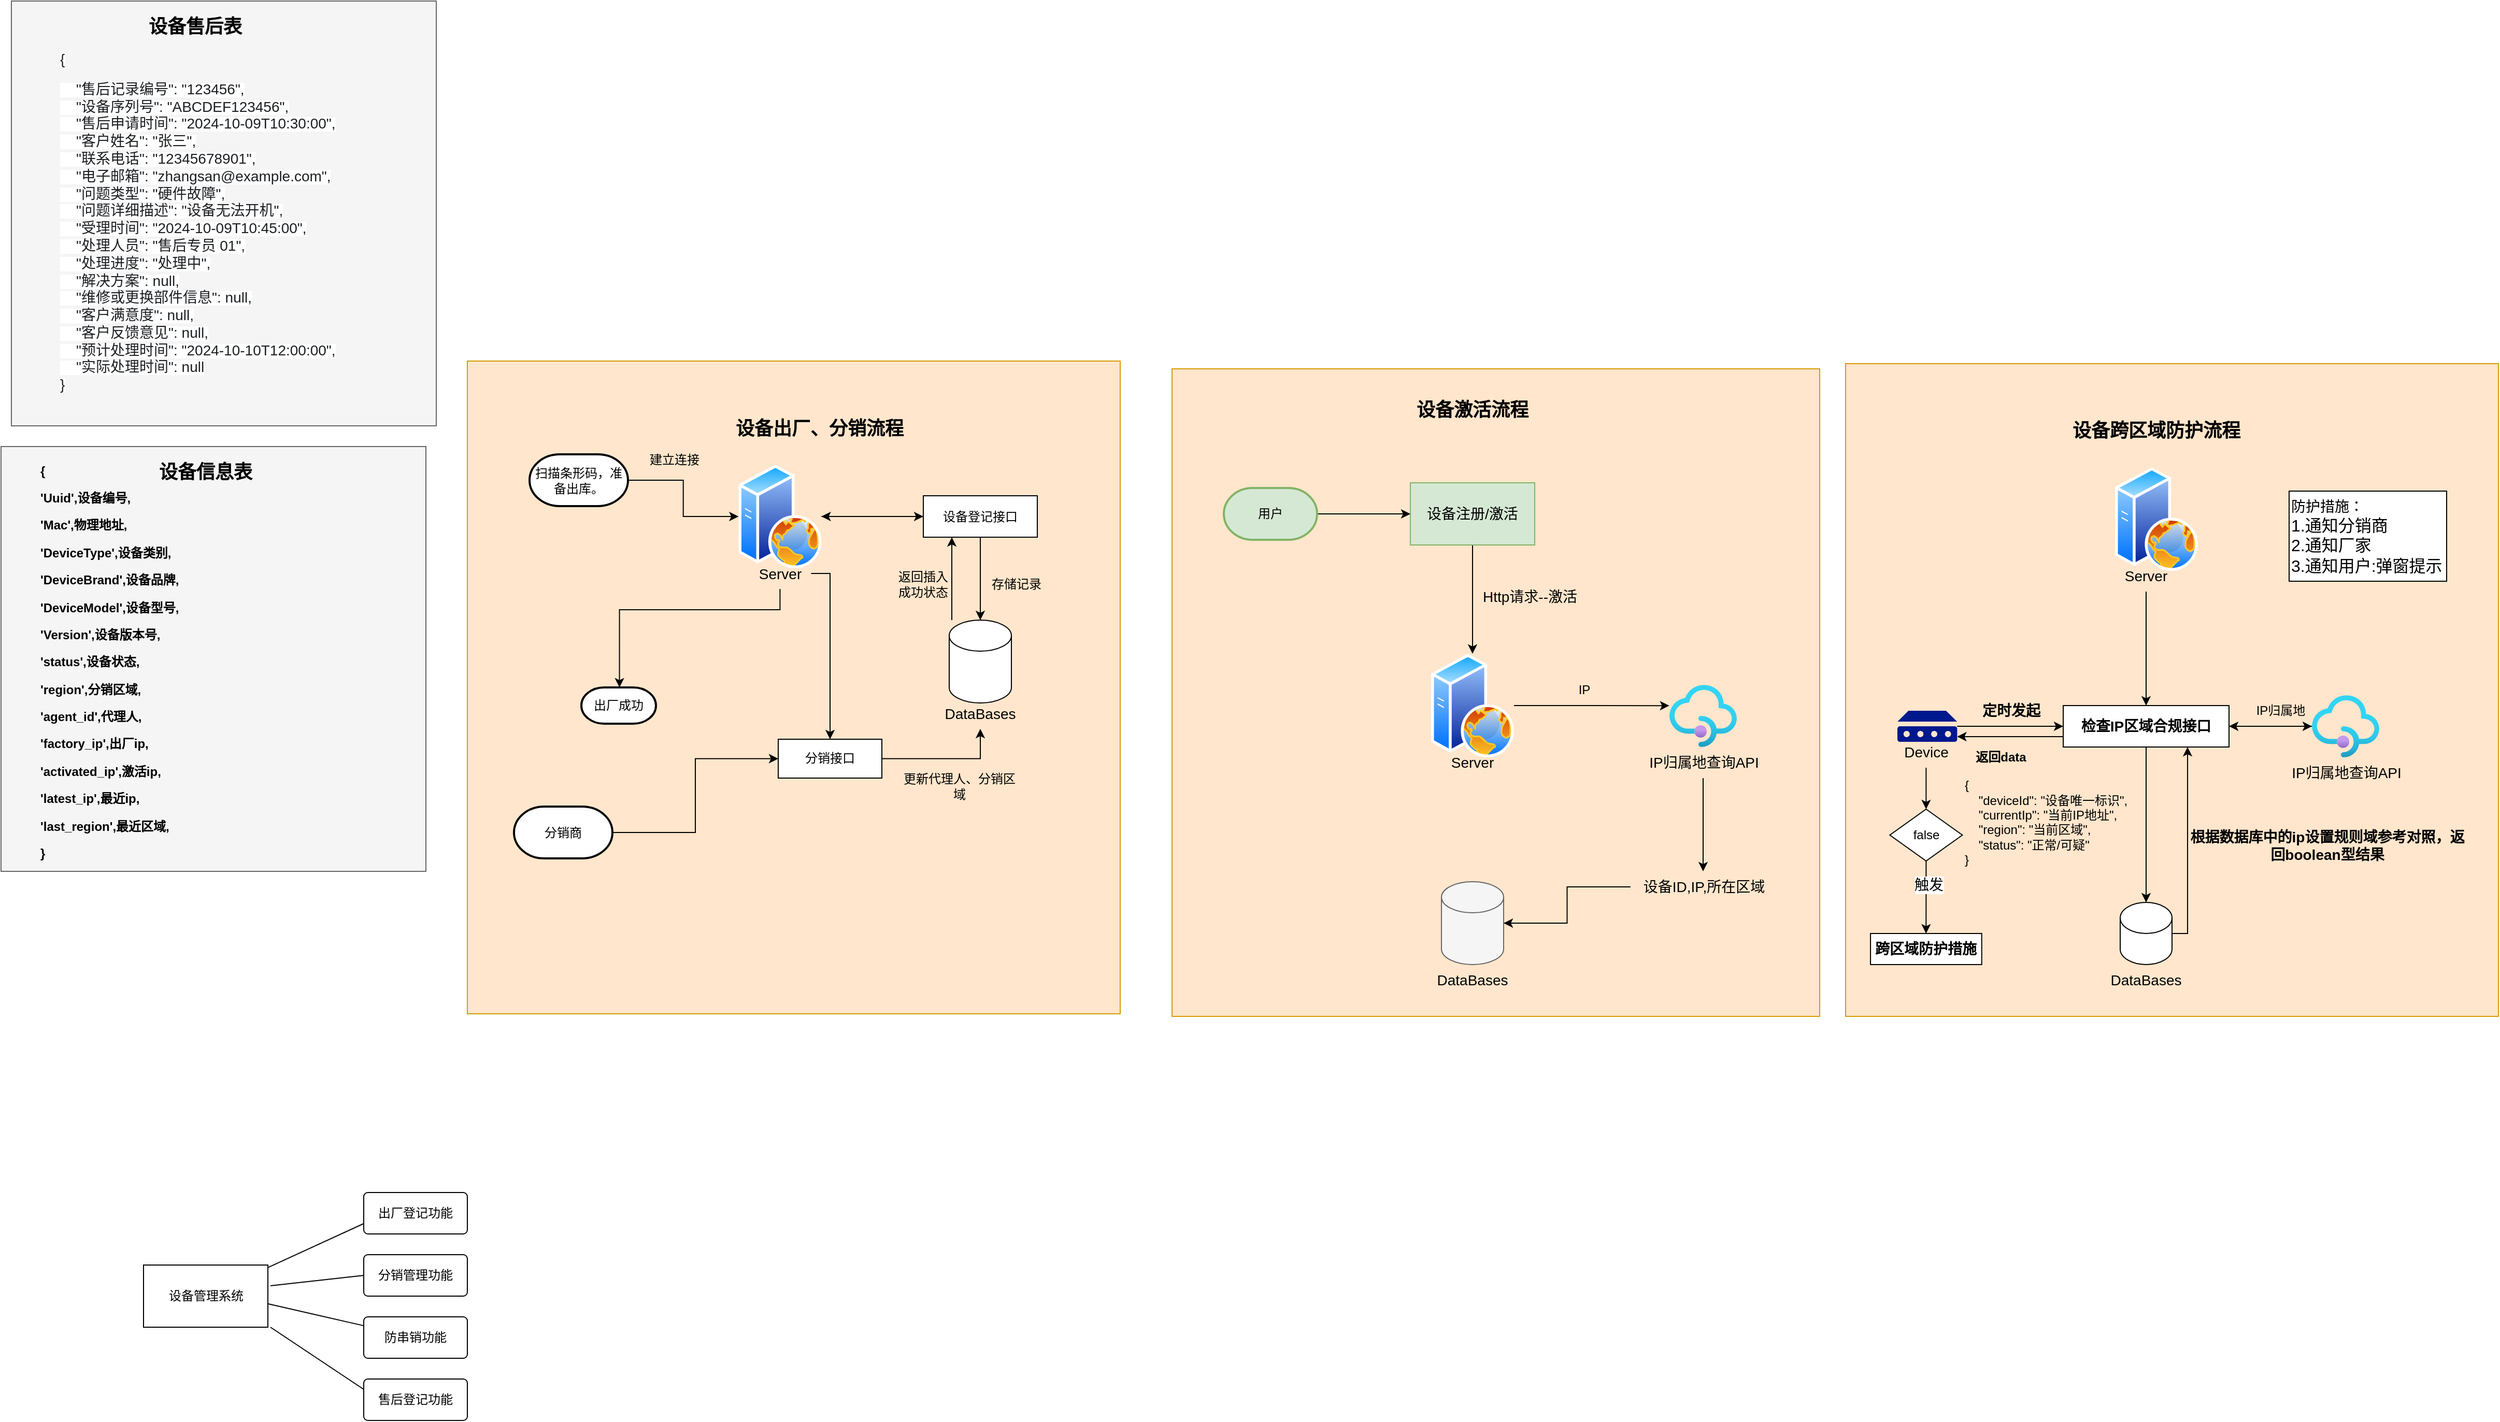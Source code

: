 <mxfile version="24.7.17">
  <diagram name="第 1 页" id="OqKrrbX-1eM24BtWMJbo">
    <mxGraphModel dx="2936" dy="2208" grid="1" gridSize="10" guides="1" tooltips="1" connect="1" arrows="1" fold="1" page="1" pageScale="1" pageWidth="900" pageHeight="1600" math="0" shadow="0">
      <root>
        <mxCell id="0" />
        <mxCell id="1" parent="0" />
        <mxCell id="NCARSGtViYjDYFeuHxHZ-76" value="" style="whiteSpace=wrap;html=1;aspect=fixed;fillColor=#f5f5f5;fontColor=#333333;strokeColor=#666666;" vertex="1" parent="1">
          <mxGeometry x="-1700" y="-420" width="410" height="410" as="geometry" />
        </mxCell>
        <mxCell id="96TmDrTL1l3ChU8e-Y0p-12" value="" style="whiteSpace=wrap;html=1;aspect=fixed;fillColor=#ffe6cc;strokeColor=#d79b00;" parent="1" vertex="1">
          <mxGeometry x="-570" y="-495" width="625" height="625" as="geometry" />
        </mxCell>
        <mxCell id="96TmDrTL1l3ChU8e-Y0p-5" style="edgeStyle=orthogonalEdgeStyle;rounded=0;orthogonalLoop=1;jettySize=auto;html=1;" parent="1" source="96TmDrTL1l3ChU8e-Y0p-1" target="96TmDrTL1l3ChU8e-Y0p-4" edge="1">
          <mxGeometry relative="1" as="geometry" />
        </mxCell>
        <mxCell id="96TmDrTL1l3ChU8e-Y0p-1" value="&lt;font style=&quot;font-size: 14px;&quot;&gt;设备注册/激活&lt;/font&gt;" style="rounded=0;whiteSpace=wrap;html=1;fillColor=#d5e8d4;strokeColor=#82b366;" parent="1" vertex="1">
          <mxGeometry x="-340" y="-385" width="120" height="60" as="geometry" />
        </mxCell>
        <mxCell id="96TmDrTL1l3ChU8e-Y0p-3" style="edgeStyle=orthogonalEdgeStyle;rounded=0;orthogonalLoop=1;jettySize=auto;html=1;entryX=0;entryY=0.5;entryDx=0;entryDy=0;" parent="1" source="96TmDrTL1l3ChU8e-Y0p-2" target="96TmDrTL1l3ChU8e-Y0p-1" edge="1">
          <mxGeometry relative="1" as="geometry" />
        </mxCell>
        <mxCell id="96TmDrTL1l3ChU8e-Y0p-2" value="用户" style="strokeWidth=2;html=1;shape=mxgraph.flowchart.terminator;whiteSpace=wrap;fillColor=#d5e8d4;strokeColor=#82b366;" parent="1" vertex="1">
          <mxGeometry x="-520" y="-380" width="90" height="50" as="geometry" />
        </mxCell>
        <mxCell id="96TmDrTL1l3ChU8e-Y0p-4" value="" style="image;aspect=fixed;perimeter=ellipsePerimeter;html=1;align=center;shadow=0;dashed=0;spacingTop=3;image=img/lib/active_directory/web_server.svg;" parent="1" vertex="1">
          <mxGeometry x="-320" y="-220" width="80" height="100" as="geometry" />
        </mxCell>
        <mxCell id="96TmDrTL1l3ChU8e-Y0p-6" value="&lt;font style=&quot;font-size: 14px;&quot;&gt;Server&lt;/font&gt;" style="text;html=1;align=center;verticalAlign=middle;whiteSpace=wrap;rounded=0;" parent="1" vertex="1">
          <mxGeometry x="-310" y="-130" width="60" height="30" as="geometry" />
        </mxCell>
        <mxCell id="96TmDrTL1l3ChU8e-Y0p-7" value="&lt;font style=&quot;font-size: 14px;&quot;&gt;Http请求--激活&lt;/font&gt;" style="text;html=1;align=center;verticalAlign=middle;resizable=0;points=[];autosize=1;strokeColor=none;fillColor=none;" parent="1" vertex="1">
          <mxGeometry x="-280" y="-290" width="110" height="30" as="geometry" />
        </mxCell>
        <mxCell id="96TmDrTL1l3ChU8e-Y0p-8" value="" style="shape=cylinder3;whiteSpace=wrap;html=1;boundedLbl=1;backgroundOutline=1;size=15;fillColor=#f5f5f5;fontColor=#333333;strokeColor=#666666;" parent="1" vertex="1">
          <mxGeometry x="-310" width="60" height="80" as="geometry" />
        </mxCell>
        <mxCell id="96TmDrTL1l3ChU8e-Y0p-9" value="&lt;font style=&quot;font-size: 14px;&quot;&gt;DataBases&lt;/font&gt;" style="text;html=1;align=center;verticalAlign=middle;whiteSpace=wrap;rounded=0;" parent="1" vertex="1">
          <mxGeometry x="-310" y="80" width="60" height="30" as="geometry" />
        </mxCell>
        <mxCell id="96TmDrTL1l3ChU8e-Y0p-11" value="&lt;font style=&quot;font-size: 14px;&quot;&gt;设备ID,IP,所在区域&lt;/font&gt;" style="text;html=1;align=center;verticalAlign=middle;resizable=0;points=[];autosize=1;strokeColor=none;fillColor=none;" parent="1" vertex="1">
          <mxGeometry x="-127.5" y="-10" width="140" height="30" as="geometry" />
        </mxCell>
        <mxCell id="96TmDrTL1l3ChU8e-Y0p-13" value="" style="image;aspect=fixed;html=1;points=[];align=center;fontSize=12;image=img/lib/azure2/app_services/API_Management_Services.svg;" parent="1" vertex="1">
          <mxGeometry x="-90" y="-190" width="65" height="60" as="geometry" />
        </mxCell>
        <mxCell id="96TmDrTL1l3ChU8e-Y0p-16" style="edgeStyle=orthogonalEdgeStyle;rounded=0;orthogonalLoop=1;jettySize=auto;html=1;" parent="1" source="96TmDrTL1l3ChU8e-Y0p-14" target="96TmDrTL1l3ChU8e-Y0p-11" edge="1">
          <mxGeometry relative="1" as="geometry" />
        </mxCell>
        <mxCell id="96TmDrTL1l3ChU8e-Y0p-14" value="&lt;font style=&quot;font-size: 14px;&quot;&gt;IP归属地查询API&lt;/font&gt;" style="text;html=1;align=center;verticalAlign=middle;resizable=0;points=[];autosize=1;strokeColor=none;fillColor=none;" parent="1" vertex="1">
          <mxGeometry x="-122.5" y="-130" width="130" height="30" as="geometry" />
        </mxCell>
        <mxCell id="96TmDrTL1l3ChU8e-Y0p-15" style="edgeStyle=orthogonalEdgeStyle;rounded=0;orthogonalLoop=1;jettySize=auto;html=1;entryX=-0.002;entryY=0.335;entryDx=0;entryDy=0;entryPerimeter=0;" parent="1" source="96TmDrTL1l3ChU8e-Y0p-4" target="96TmDrTL1l3ChU8e-Y0p-13" edge="1">
          <mxGeometry relative="1" as="geometry" />
        </mxCell>
        <mxCell id="96TmDrTL1l3ChU8e-Y0p-19" style="edgeStyle=orthogonalEdgeStyle;rounded=0;orthogonalLoop=1;jettySize=auto;html=1;entryX=1;entryY=0.5;entryDx=0;entryDy=0;entryPerimeter=0;" parent="1" source="96TmDrTL1l3ChU8e-Y0p-11" target="96TmDrTL1l3ChU8e-Y0p-8" edge="1">
          <mxGeometry relative="1" as="geometry" />
        </mxCell>
        <mxCell id="96TmDrTL1l3ChU8e-Y0p-20" value="IP" style="text;html=1;align=center;verticalAlign=middle;whiteSpace=wrap;rounded=0;" parent="1" vertex="1">
          <mxGeometry x="-202.5" y="-200" width="60" height="30" as="geometry" />
        </mxCell>
        <mxCell id="96TmDrTL1l3ChU8e-Y0p-22" value="&lt;font face=&quot;Georgia&quot; style=&quot;font-size: 18px;&quot;&gt;&lt;b&gt;设备激活流程&lt;/b&gt;&lt;/font&gt;" style="text;html=1;align=center;verticalAlign=middle;whiteSpace=wrap;rounded=0;" parent="1" vertex="1">
          <mxGeometry x="-380" y="-470" width="200" height="30" as="geometry" />
        </mxCell>
        <mxCell id="96TmDrTL1l3ChU8e-Y0p-23" value="" style="whiteSpace=wrap;html=1;aspect=fixed;fillColor=#ffe6cc;strokeColor=#d79b00;movable=0;resizable=0;rotatable=0;deletable=0;editable=0;locked=1;connectable=0;" parent="1" vertex="1">
          <mxGeometry x="80" y="-500" width="630" height="630" as="geometry" />
        </mxCell>
        <mxCell id="96TmDrTL1l3ChU8e-Y0p-24" value="&lt;font face=&quot;Georgia&quot;&gt;&lt;span style=&quot;font-size: 18px;&quot;&gt;&lt;b&gt;设备跨区域防护流程&lt;/b&gt;&lt;/span&gt;&lt;/font&gt;" style="text;html=1;align=center;verticalAlign=middle;whiteSpace=wrap;rounded=0;" parent="1" vertex="1">
          <mxGeometry x="280" y="-450" width="200" height="30" as="geometry" />
        </mxCell>
        <mxCell id="96TmDrTL1l3ChU8e-Y0p-25" value="" style="image;aspect=fixed;perimeter=ellipsePerimeter;html=1;align=center;shadow=0;dashed=0;spacingTop=3;image=img/lib/active_directory/web_server.svg;" parent="1" vertex="1">
          <mxGeometry x="340" y="-400" width="80" height="100" as="geometry" />
        </mxCell>
        <mxCell id="96TmDrTL1l3ChU8e-Y0p-33" style="edgeStyle=orthogonalEdgeStyle;rounded=0;orthogonalLoop=1;jettySize=auto;html=1;" parent="1" source="96TmDrTL1l3ChU8e-Y0p-26" target="96TmDrTL1l3ChU8e-Y0p-32" edge="1">
          <mxGeometry relative="1" as="geometry" />
        </mxCell>
        <mxCell id="96TmDrTL1l3ChU8e-Y0p-26" value="&lt;font style=&quot;font-size: 14px;&quot;&gt;Server&lt;/font&gt;" style="text;html=1;align=center;verticalAlign=middle;whiteSpace=wrap;rounded=0;" parent="1" vertex="1">
          <mxGeometry x="340" y="-310" width="60" height="30" as="geometry" />
        </mxCell>
        <mxCell id="NCARSGtViYjDYFeuHxHZ-4" style="edgeStyle=orthogonalEdgeStyle;rounded=0;orthogonalLoop=1;jettySize=auto;html=1;" edge="1" parent="1" source="96TmDrTL1l3ChU8e-Y0p-32" target="96TmDrTL1l3ChU8e-Y0p-36">
          <mxGeometry relative="1" as="geometry" />
        </mxCell>
        <mxCell id="NCARSGtViYjDYFeuHxHZ-22" style="edgeStyle=orthogonalEdgeStyle;rounded=0;orthogonalLoop=1;jettySize=auto;html=1;" edge="1" parent="1" source="96TmDrTL1l3ChU8e-Y0p-32" target="NCARSGtViYjDYFeuHxHZ-20">
          <mxGeometry relative="1" as="geometry" />
        </mxCell>
        <mxCell id="96TmDrTL1l3ChU8e-Y0p-32" value="&lt;font style=&quot;font-size: 14px;&quot;&gt;&lt;b&gt;检查IP区域合规接口&lt;/b&gt;&lt;/font&gt;" style="rounded=0;whiteSpace=wrap;html=1;" parent="1" vertex="1">
          <mxGeometry x="290" y="-170" width="160" height="40" as="geometry" />
        </mxCell>
        <mxCell id="NCARSGtViYjDYFeuHxHZ-1" style="edgeStyle=orthogonalEdgeStyle;rounded=0;orthogonalLoop=1;jettySize=auto;html=1;entryX=0;entryY=0.5;entryDx=0;entryDy=0;" edge="1" parent="1" source="96TmDrTL1l3ChU8e-Y0p-35" target="96TmDrTL1l3ChU8e-Y0p-32">
          <mxGeometry relative="1" as="geometry" />
        </mxCell>
        <mxCell id="96TmDrTL1l3ChU8e-Y0p-35" value="" style="sketch=0;aspect=fixed;pointerEvents=1;shadow=0;dashed=0;html=1;strokeColor=none;labelPosition=center;verticalLabelPosition=bottom;verticalAlign=top;align=center;fillColor=#00188D;shape=mxgraph.mscae.enterprise.device" parent="1" vertex="1">
          <mxGeometry x="130.0" y="-165" width="57.69" height="30" as="geometry" />
        </mxCell>
        <mxCell id="NCARSGtViYjDYFeuHxHZ-8" style="edgeStyle=orthogonalEdgeStyle;rounded=0;orthogonalLoop=1;jettySize=auto;html=1;entryX=0.75;entryY=1;entryDx=0;entryDy=0;" edge="1" parent="1" source="96TmDrTL1l3ChU8e-Y0p-36" target="96TmDrTL1l3ChU8e-Y0p-32">
          <mxGeometry relative="1" as="geometry">
            <Array as="points">
              <mxPoint x="410" y="50" />
            </Array>
          </mxGeometry>
        </mxCell>
        <mxCell id="96TmDrTL1l3ChU8e-Y0p-36" value="" style="shape=cylinder3;whiteSpace=wrap;html=1;boundedLbl=1;backgroundOutline=1;size=15;" parent="1" vertex="1">
          <mxGeometry x="345" y="20" width="50" height="60" as="geometry" />
        </mxCell>
        <mxCell id="NCARSGtViYjDYFeuHxHZ-14" style="edgeStyle=orthogonalEdgeStyle;rounded=0;orthogonalLoop=1;jettySize=auto;html=1;" edge="1" parent="1" source="96TmDrTL1l3ChU8e-Y0p-37" target="NCARSGtViYjDYFeuHxHZ-13">
          <mxGeometry relative="1" as="geometry" />
        </mxCell>
        <mxCell id="96TmDrTL1l3ChU8e-Y0p-37" value="&lt;font style=&quot;font-size: 14px;&quot;&gt;Device&lt;/font&gt;" style="text;html=1;align=center;verticalAlign=middle;whiteSpace=wrap;rounded=0;" parent="1" vertex="1">
          <mxGeometry x="127.69" y="-140" width="60" height="30" as="geometry" />
        </mxCell>
        <mxCell id="96TmDrTL1l3ChU8e-Y0p-39" value="&lt;font style=&quot;font-size: 14px;&quot;&gt;DataBases&lt;/font&gt;" style="text;html=1;align=center;verticalAlign=middle;whiteSpace=wrap;rounded=0;" parent="1" vertex="1">
          <mxGeometry x="340" y="80" width="60" height="30" as="geometry" />
        </mxCell>
        <mxCell id="NCARSGtViYjDYFeuHxHZ-2" value="&lt;font style=&quot;font-size: 14px;&quot;&gt;&lt;b&gt;定时发起&lt;/b&gt;&lt;/font&gt;" style="text;html=1;align=center;verticalAlign=middle;whiteSpace=wrap;rounded=0;" vertex="1" parent="1">
          <mxGeometry x="210" y="-180" width="60" height="30" as="geometry" />
        </mxCell>
        <mxCell id="NCARSGtViYjDYFeuHxHZ-9" value="&lt;font style=&quot;font-size: 14px;&quot;&gt;&lt;b&gt;根据数据库中的ip设置规则域参考对照，返回boolean型结果&lt;/b&gt;&lt;/font&gt;" style="text;html=1;align=center;verticalAlign=middle;whiteSpace=wrap;rounded=0;" vertex="1" parent="1">
          <mxGeometry x="410" y="-50" width="270" height="30" as="geometry" />
        </mxCell>
        <mxCell id="NCARSGtViYjDYFeuHxHZ-11" value="" style="endArrow=classic;html=1;rounded=0;exitX=0;exitY=0.75;exitDx=0;exitDy=0;entryX=1;entryY=0;entryDx=0;entryDy=0;" edge="1" parent="1" source="96TmDrTL1l3ChU8e-Y0p-32" target="96TmDrTL1l3ChU8e-Y0p-37">
          <mxGeometry width="50" height="50" relative="1" as="geometry">
            <mxPoint x="342.31" y="-130" as="sourcePoint" />
            <mxPoint x="130.0" y="-110" as="targetPoint" />
          </mxGeometry>
        </mxCell>
        <mxCell id="NCARSGtViYjDYFeuHxHZ-12" value="&lt;b&gt;返回data&lt;/b&gt;" style="text;html=1;align=center;verticalAlign=middle;whiteSpace=wrap;rounded=0;" vertex="1" parent="1">
          <mxGeometry x="200" y="-135" width="60" height="30" as="geometry" />
        </mxCell>
        <mxCell id="NCARSGtViYjDYFeuHxHZ-16" style="edgeStyle=orthogonalEdgeStyle;rounded=0;orthogonalLoop=1;jettySize=auto;html=1;" edge="1" parent="1" source="NCARSGtViYjDYFeuHxHZ-13" target="NCARSGtViYjDYFeuHxHZ-15">
          <mxGeometry relative="1" as="geometry" />
        </mxCell>
        <mxCell id="NCARSGtViYjDYFeuHxHZ-19" value="&lt;font style=&quot;font-size: 14px;&quot;&gt;触发&lt;/font&gt;" style="edgeLabel;html=1;align=center;verticalAlign=middle;resizable=0;points=[];" vertex="1" connectable="0" parent="NCARSGtViYjDYFeuHxHZ-16">
          <mxGeometry x="-0.346" y="2" relative="1" as="geometry">
            <mxPoint as="offset" />
          </mxGeometry>
        </mxCell>
        <mxCell id="NCARSGtViYjDYFeuHxHZ-13" value="false" style="rhombus;whiteSpace=wrap;html=1;" vertex="1" parent="1">
          <mxGeometry x="122.69" y="-70" width="70" height="50" as="geometry" />
        </mxCell>
        <mxCell id="NCARSGtViYjDYFeuHxHZ-15" value="&lt;font style=&quot;font-size: 14px;&quot;&gt;&lt;b&gt;跨区域防护措施&lt;/b&gt;&lt;/font&gt;" style="rounded=0;whiteSpace=wrap;html=1;" vertex="1" parent="1">
          <mxGeometry x="104.04" y="50" width="107.31" height="30" as="geometry" />
        </mxCell>
        <mxCell id="NCARSGtViYjDYFeuHxHZ-23" style="edgeStyle=orthogonalEdgeStyle;rounded=0;orthogonalLoop=1;jettySize=auto;html=1;" edge="1" parent="1" source="NCARSGtViYjDYFeuHxHZ-20" target="96TmDrTL1l3ChU8e-Y0p-32">
          <mxGeometry relative="1" as="geometry" />
        </mxCell>
        <mxCell id="NCARSGtViYjDYFeuHxHZ-20" value="" style="image;aspect=fixed;html=1;points=[];align=center;fontSize=12;image=img/lib/azure2/app_services/API_Management_Services.svg;" vertex="1" parent="1">
          <mxGeometry x="530" y="-180" width="65" height="60" as="geometry" />
        </mxCell>
        <mxCell id="NCARSGtViYjDYFeuHxHZ-21" value="&lt;font style=&quot;font-size: 14px;&quot;&gt;IP归属地查询API&lt;/font&gt;" style="text;html=1;align=center;verticalAlign=middle;resizable=0;points=[];autosize=1;strokeColor=none;fillColor=none;" vertex="1" parent="1">
          <mxGeometry x="497.5" y="-120" width="130" height="30" as="geometry" />
        </mxCell>
        <mxCell id="NCARSGtViYjDYFeuHxHZ-24" value="IP归属地" style="text;html=1;align=center;verticalAlign=middle;whiteSpace=wrap;rounded=0;" vertex="1" parent="1">
          <mxGeometry x="470" y="-180" width="60" height="30" as="geometry" />
        </mxCell>
        <mxCell id="NCARSGtViYjDYFeuHxHZ-25" value="&lt;div&gt;&lt;br/&gt;&lt;/div&gt;" style="whiteSpace=wrap;html=1;aspect=fixed;fillColor=#ffe6cc;strokeColor=#d79b00;" vertex="1" parent="1">
          <mxGeometry x="-1250" y="-502.5" width="630" height="630" as="geometry" />
        </mxCell>
        <mxCell id="NCARSGtViYjDYFeuHxHZ-26" value="&lt;font face=&quot;Georgia&quot;&gt;&lt;span style=&quot;font-size: 18px;&quot;&gt;&lt;b&gt;设备出厂、分销流程&lt;/b&gt;&lt;/span&gt;&lt;/font&gt;" style="text;html=1;align=center;verticalAlign=middle;whiteSpace=wrap;rounded=0;" vertex="1" parent="1">
          <mxGeometry x="-1010" y="-452.5" width="200" height="30" as="geometry" />
        </mxCell>
        <mxCell id="NCARSGtViYjDYFeuHxHZ-31" value="&lt;div style=&quot;&quot;&gt;&lt;span style=&quot;font-size: 12px;&quot;&gt;{&lt;/span&gt;&lt;/div&gt;&lt;div&gt;&lt;span style=&quot;font-size: 12px;&quot;&gt;&amp;nbsp; &amp;nbsp; &quot;deviceId&quot;: &quot;设备唯一标识&quot;,&lt;/span&gt;&lt;/div&gt;&lt;div&gt;&lt;span style=&quot;font-size: 12px;&quot;&gt;&amp;nbsp; &amp;nbsp; &quot;currentIp&quot;: &quot;当前IP地址&quot;,&lt;/span&gt;&lt;/div&gt;&lt;div&gt;&lt;span style=&quot;font-size: 12px;&quot;&gt;&amp;nbsp; &amp;nbsp; &quot;region&quot;: &quot;当前区域&quot;,&lt;/span&gt;&lt;/div&gt;&lt;div&gt;&lt;span style=&quot;font-size: 12px;&quot;&gt;&amp;nbsp; &amp;nbsp; &quot;status&quot;: &quot;正常/可疑&quot;&lt;/span&gt;&lt;/div&gt;&lt;div&gt;&lt;span style=&quot;font-size: 12px;&quot;&gt;}&lt;/span&gt;&lt;/div&gt;&lt;div&gt;&lt;br&gt;&lt;/div&gt;" style="text;html=1;align=left;verticalAlign=middle;whiteSpace=wrap;rounded=0;" vertex="1" parent="1">
          <mxGeometry x="192.69" y="-105" width="179" height="110" as="geometry" />
        </mxCell>
        <mxCell id="NCARSGtViYjDYFeuHxHZ-35" style="edgeStyle=orthogonalEdgeStyle;rounded=0;orthogonalLoop=1;jettySize=auto;html=1;" edge="1" parent="1" source="NCARSGtViYjDYFeuHxHZ-32" target="NCARSGtViYjDYFeuHxHZ-33">
          <mxGeometry relative="1" as="geometry" />
        </mxCell>
        <mxCell id="NCARSGtViYjDYFeuHxHZ-32" value="扫描条形码，准备出库。" style="strokeWidth=2;html=1;shape=mxgraph.flowchart.terminator;whiteSpace=wrap;" vertex="1" parent="1">
          <mxGeometry x="-1190" y="-412.5" width="95" height="50" as="geometry" />
        </mxCell>
        <mxCell id="NCARSGtViYjDYFeuHxHZ-38" style="edgeStyle=orthogonalEdgeStyle;rounded=0;orthogonalLoop=1;jettySize=auto;html=1;entryX=0;entryY=0.5;entryDx=0;entryDy=0;" edge="1" parent="1" source="NCARSGtViYjDYFeuHxHZ-33" target="NCARSGtViYjDYFeuHxHZ-37">
          <mxGeometry relative="1" as="geometry" />
        </mxCell>
        <mxCell id="NCARSGtViYjDYFeuHxHZ-33" value="" style="image;aspect=fixed;perimeter=ellipsePerimeter;html=1;align=center;shadow=0;dashed=0;spacingTop=3;image=img/lib/active_directory/web_server.svg;" vertex="1" parent="1">
          <mxGeometry x="-988.31" y="-402.5" width="80" height="100" as="geometry" />
        </mxCell>
        <mxCell id="NCARSGtViYjDYFeuHxHZ-80" style="edgeStyle=orthogonalEdgeStyle;rounded=0;orthogonalLoop=1;jettySize=auto;html=1;" edge="1" parent="1" source="NCARSGtViYjDYFeuHxHZ-34" target="NCARSGtViYjDYFeuHxHZ-78">
          <mxGeometry relative="1" as="geometry">
            <Array as="points">
              <mxPoint x="-900" y="-297.5" />
            </Array>
          </mxGeometry>
        </mxCell>
        <mxCell id="NCARSGtViYjDYFeuHxHZ-34" value="&lt;font style=&quot;font-size: 14px;&quot;&gt;Server&lt;/font&gt;" style="text;html=1;align=center;verticalAlign=middle;whiteSpace=wrap;rounded=0;" vertex="1" parent="1">
          <mxGeometry x="-978.31" y="-312.5" width="60" height="30" as="geometry" />
        </mxCell>
        <mxCell id="NCARSGtViYjDYFeuHxHZ-36" value="建立连接" style="text;html=1;align=center;verticalAlign=middle;whiteSpace=wrap;rounded=0;" vertex="1" parent="1">
          <mxGeometry x="-1080" y="-422.5" width="60" height="30" as="geometry" />
        </mxCell>
        <mxCell id="NCARSGtViYjDYFeuHxHZ-40" style="edgeStyle=orthogonalEdgeStyle;rounded=0;orthogonalLoop=1;jettySize=auto;html=1;" edge="1" parent="1" source="NCARSGtViYjDYFeuHxHZ-37" target="NCARSGtViYjDYFeuHxHZ-39">
          <mxGeometry relative="1" as="geometry" />
        </mxCell>
        <mxCell id="NCARSGtViYjDYFeuHxHZ-45" style="edgeStyle=orthogonalEdgeStyle;rounded=0;orthogonalLoop=1;jettySize=auto;html=1;" edge="1" parent="1" source="NCARSGtViYjDYFeuHxHZ-37" target="NCARSGtViYjDYFeuHxHZ-33">
          <mxGeometry relative="1" as="geometry" />
        </mxCell>
        <mxCell id="NCARSGtViYjDYFeuHxHZ-37" value="设备登记接口" style="rounded=0;whiteSpace=wrap;html=1;" vertex="1" parent="1">
          <mxGeometry x="-810" y="-372.5" width="110" height="40" as="geometry" />
        </mxCell>
        <mxCell id="NCARSGtViYjDYFeuHxHZ-43" style="edgeStyle=orthogonalEdgeStyle;rounded=0;orthogonalLoop=1;jettySize=auto;html=1;entryX=0.25;entryY=1;entryDx=0;entryDy=0;" edge="1" parent="1" source="NCARSGtViYjDYFeuHxHZ-39" target="NCARSGtViYjDYFeuHxHZ-37">
          <mxGeometry relative="1" as="geometry">
            <Array as="points">
              <mxPoint x="-782" y="-292.5" />
            </Array>
          </mxGeometry>
        </mxCell>
        <mxCell id="NCARSGtViYjDYFeuHxHZ-39" value="" style="shape=cylinder3;whiteSpace=wrap;html=1;boundedLbl=1;backgroundOutline=1;size=15;" vertex="1" parent="1">
          <mxGeometry x="-785" y="-252.5" width="60" height="80" as="geometry" />
        </mxCell>
        <mxCell id="NCARSGtViYjDYFeuHxHZ-41" value="&lt;font style=&quot;font-size: 14px;&quot;&gt;DataBases&lt;/font&gt;" style="text;html=1;align=center;verticalAlign=middle;whiteSpace=wrap;rounded=0;" vertex="1" parent="1">
          <mxGeometry x="-785" y="-177.5" width="60" height="30" as="geometry" />
        </mxCell>
        <mxCell id="NCARSGtViYjDYFeuHxHZ-42" value="存储记录" style="text;html=1;align=center;verticalAlign=middle;whiteSpace=wrap;rounded=0;" vertex="1" parent="1">
          <mxGeometry x="-750" y="-302.5" width="60" height="30" as="geometry" />
        </mxCell>
        <mxCell id="NCARSGtViYjDYFeuHxHZ-44" value="返回插入成功状态" style="text;html=1;align=center;verticalAlign=middle;whiteSpace=wrap;rounded=0;" vertex="1" parent="1">
          <mxGeometry x="-840" y="-302.5" width="60" height="30" as="geometry" />
        </mxCell>
        <mxCell id="NCARSGtViYjDYFeuHxHZ-46" style="edgeStyle=orthogonalEdgeStyle;rounded=0;orthogonalLoop=1;jettySize=auto;html=1;entryX=0.233;entryY=0.5;entryDx=0;entryDy=0;entryPerimeter=0;" edge="1" parent="1" source="NCARSGtViYjDYFeuHxHZ-34" target="NCARSGtViYjDYFeuHxHZ-25">
          <mxGeometry relative="1" as="geometry" />
        </mxCell>
        <mxCell id="NCARSGtViYjDYFeuHxHZ-47" value="出厂成功" style="strokeWidth=2;html=1;shape=mxgraph.flowchart.terminator;whiteSpace=wrap;" vertex="1" parent="1">
          <mxGeometry x="-1140" y="-187.5" width="72" height="35" as="geometry" />
        </mxCell>
        <mxCell id="NCARSGtViYjDYFeuHxHZ-48" value="&lt;font style=&quot;font-size: 14px;&quot;&gt;防护措施：&lt;/font&gt;&lt;div&gt;&lt;font size=&quot;3&quot;&gt;1.通知分销商&lt;/font&gt;&lt;/div&gt;&lt;div&gt;&lt;font size=&quot;3&quot;&gt;2.通知厂家&lt;/font&gt;&lt;/div&gt;&lt;div&gt;&lt;font size=&quot;3&quot;&gt;3.通知用户:弹窗提示&lt;/font&gt;&lt;/div&gt;" style="rounded=0;whiteSpace=wrap;html=1;align=left;" vertex="1" parent="1">
          <mxGeometry x="508" y="-377" width="152" height="87" as="geometry" />
        </mxCell>
        <mxCell id="NCARSGtViYjDYFeuHxHZ-75" value="&lt;p data-pm-slice=&quot;0 0 []&quot;&gt;&lt;b&gt;{&lt;/b&gt;&lt;/p&gt;&lt;p&gt;&lt;b&gt;&#39;Uuid&#39;,设备编号,&lt;br&gt;&lt;/b&gt;&lt;/p&gt;&lt;p&gt;&lt;b&gt;&#39;Mac&#39;,物理地址,&lt;/b&gt;&lt;/p&gt;&lt;p&gt;&lt;b&gt;&#39;DeviceType&#39;,设备类别, &lt;/b&gt;&lt;/p&gt;&lt;p&gt;&lt;b&gt;&#39;DeviceBrand&#39;,设备品牌, &lt;/b&gt;&lt;/p&gt;&lt;p&gt;&lt;b&gt;&#39;DeviceModel&#39;,设备型号, &lt;/b&gt;&lt;/p&gt;&lt;p&gt;&lt;b&gt;&#39;Version&#39;,设备版本号, &lt;/b&gt;&lt;/p&gt;&lt;p&gt;&lt;b&gt;&#39;status&#39;,设备状态, &lt;/b&gt;&lt;/p&gt;&lt;p&gt;&lt;b&gt;&#39;region&#39;,分销区域, &lt;/b&gt;&lt;/p&gt;&lt;p&gt;&lt;b style=&quot;background-color: initial;&quot;&gt;&#39;agent_id&#39;,代理人,&lt;/b&gt;&lt;br&gt;&lt;/p&gt;&lt;p&gt;&lt;b&gt;&#39;factory_ip&#39;,出厂ip, &lt;/b&gt;&lt;/p&gt;&lt;p&gt;&lt;b&gt;&#39;activated_ip&#39;,激活ip, &lt;/b&gt;&lt;/p&gt;&lt;p&gt;&lt;b&gt;&#39;latest_ip&#39;,最近ip,&lt;/b&gt;&lt;/p&gt;&lt;p&gt;&lt;b&gt;&#39;last_region&#39;,最近区域,&lt;/b&gt;&lt;/p&gt;&lt;p&gt;&lt;b&gt;}&lt;/b&gt;&lt;/p&gt;" style="text;html=1;align=left;verticalAlign=middle;whiteSpace=wrap;rounded=0;" vertex="1" parent="1">
          <mxGeometry x="-1664.04" y="-350" width="285" height="275" as="geometry" />
        </mxCell>
        <mxCell id="NCARSGtViYjDYFeuHxHZ-81" style="edgeStyle=orthogonalEdgeStyle;rounded=0;orthogonalLoop=1;jettySize=auto;html=1;" edge="1" parent="1" source="NCARSGtViYjDYFeuHxHZ-78" target="NCARSGtViYjDYFeuHxHZ-41">
          <mxGeometry relative="1" as="geometry" />
        </mxCell>
        <mxCell id="NCARSGtViYjDYFeuHxHZ-78" value="分销接口" style="rounded=0;whiteSpace=wrap;html=1;" vertex="1" parent="1">
          <mxGeometry x="-950" y="-137.5" width="100" height="37.5" as="geometry" />
        </mxCell>
        <mxCell id="NCARSGtViYjDYFeuHxHZ-82" value="更新代理人、分销区域" style="text;html=1;align=center;verticalAlign=middle;whiteSpace=wrap;rounded=0;" vertex="1" parent="1">
          <mxGeometry x="-830" y="-107.5" width="110" height="30" as="geometry" />
        </mxCell>
        <mxCell id="NCARSGtViYjDYFeuHxHZ-84" style="edgeStyle=orthogonalEdgeStyle;rounded=0;orthogonalLoop=1;jettySize=auto;html=1;entryX=0;entryY=0.5;entryDx=0;entryDy=0;" edge="1" parent="1" source="NCARSGtViYjDYFeuHxHZ-83" target="NCARSGtViYjDYFeuHxHZ-78">
          <mxGeometry relative="1" as="geometry" />
        </mxCell>
        <mxCell id="NCARSGtViYjDYFeuHxHZ-83" value="分销商" style="strokeWidth=2;html=1;shape=mxgraph.flowchart.terminator;whiteSpace=wrap;" vertex="1" parent="1">
          <mxGeometry x="-1205" y="-72.5" width="95" height="50" as="geometry" />
        </mxCell>
        <mxCell id="NCARSGtViYjDYFeuHxHZ-85" value="&lt;h2&gt;设备信息表&lt;/h2&gt;" style="text;html=1;align=center;verticalAlign=middle;whiteSpace=wrap;rounded=0;" vertex="1" parent="1">
          <mxGeometry x="-1550" y="-410" width="95" height="30" as="geometry" />
        </mxCell>
        <mxCell id="NCARSGtViYjDYFeuHxHZ-87" value="设备管理系统" style="rounded=0;whiteSpace=wrap;html=1;" vertex="1" parent="1">
          <mxGeometry x="-1562.5" y="370" width="120" height="60" as="geometry" />
        </mxCell>
        <mxCell id="NCARSGtViYjDYFeuHxHZ-88" value="出厂登记功能" style="rounded=1;arcSize=10;whiteSpace=wrap;html=1;align=center;" vertex="1" parent="1">
          <mxGeometry x="-1350" y="300" width="100" height="40" as="geometry" />
        </mxCell>
        <mxCell id="NCARSGtViYjDYFeuHxHZ-89" value="分销管理功能" style="rounded=1;arcSize=10;whiteSpace=wrap;html=1;align=center;" vertex="1" parent="1">
          <mxGeometry x="-1350" y="360" width="100" height="40" as="geometry" />
        </mxCell>
        <mxCell id="NCARSGtViYjDYFeuHxHZ-90" value="防串销功能" style="rounded=1;arcSize=10;whiteSpace=wrap;html=1;align=center;" vertex="1" parent="1">
          <mxGeometry x="-1350" y="420" width="100" height="40" as="geometry" />
        </mxCell>
        <mxCell id="NCARSGtViYjDYFeuHxHZ-91" value="售后登记功能" style="rounded=1;arcSize=10;whiteSpace=wrap;html=1;align=center;" vertex="1" parent="1">
          <mxGeometry x="-1350" y="480" width="100" height="40" as="geometry" />
        </mxCell>
        <mxCell id="NCARSGtViYjDYFeuHxHZ-94" value="" style="endArrow=none;html=1;rounded=0;entryX=0;entryY=0.75;entryDx=0;entryDy=0;" edge="1" parent="1" source="NCARSGtViYjDYFeuHxHZ-87" target="NCARSGtViYjDYFeuHxHZ-88">
          <mxGeometry relative="1" as="geometry">
            <mxPoint x="-1420" y="400" as="sourcePoint" />
            <mxPoint x="-1260" y="400" as="targetPoint" />
          </mxGeometry>
        </mxCell>
        <mxCell id="NCARSGtViYjDYFeuHxHZ-95" value="" style="endArrow=none;html=1;rounded=0;entryX=0;entryY=0.5;entryDx=0;entryDy=0;" edge="1" parent="1" target="NCARSGtViYjDYFeuHxHZ-89">
          <mxGeometry relative="1" as="geometry">
            <mxPoint x="-1440" y="390" as="sourcePoint" />
            <mxPoint x="-1340" y="340" as="targetPoint" />
          </mxGeometry>
        </mxCell>
        <mxCell id="NCARSGtViYjDYFeuHxHZ-96" value="" style="endArrow=none;html=1;rounded=0;exitX=0.995;exitY=0.621;exitDx=0;exitDy=0;exitPerimeter=0;" edge="1" parent="1" source="NCARSGtViYjDYFeuHxHZ-87" target="NCARSGtViYjDYFeuHxHZ-90">
          <mxGeometry relative="1" as="geometry">
            <mxPoint x="-1435" y="400" as="sourcePoint" />
            <mxPoint x="-1340" y="390" as="targetPoint" />
          </mxGeometry>
        </mxCell>
        <mxCell id="NCARSGtViYjDYFeuHxHZ-97" value="" style="endArrow=none;html=1;rounded=0;entryX=0;entryY=0.25;entryDx=0;entryDy=0;" edge="1" parent="1" target="NCARSGtViYjDYFeuHxHZ-91">
          <mxGeometry relative="1" as="geometry">
            <mxPoint x="-1440" y="430" as="sourcePoint" />
            <mxPoint x="-1340" y="439" as="targetPoint" />
          </mxGeometry>
        </mxCell>
        <mxCell id="NCARSGtViYjDYFeuHxHZ-99" value="" style="whiteSpace=wrap;html=1;aspect=fixed;fillColor=#f5f5f5;fontColor=#333333;strokeColor=#666666;" vertex="1" parent="1">
          <mxGeometry x="-1690" y="-850" width="410" height="410" as="geometry" />
        </mxCell>
        <mxCell id="NCARSGtViYjDYFeuHxHZ-100" value="&lt;h2&gt;设备售后表&lt;/h2&gt;" style="text;html=1;align=center;verticalAlign=middle;whiteSpace=wrap;rounded=0;" vertex="1" parent="1">
          <mxGeometry x="-1560" y="-840" width="95" height="30" as="geometry" />
        </mxCell>
        <mxCell id="NCARSGtViYjDYFeuHxHZ-101" value="&lt;p data-pm-slice=&quot;0 0 []&quot;&gt;&lt;span style=&quot;color: rgb(28, 31, 35); white-space: pre; background-color: rgb(255, 255, 255);&quot;&gt;&lt;font face=&quot;Helvetica&quot; style=&quot;font-size: 14px;&quot;&gt;{&lt;br&gt;&lt;/font&gt;&lt;/span&gt;&lt;/p&gt;&lt;p&gt;&lt;span style=&quot;color: rgb(28, 31, 35); white-space: pre; background-color: rgb(255, 255, 255);&quot;&gt;&lt;font face=&quot;Helvetica&quot; style=&quot;font-size: 14px;&quot;&gt;    &quot;售后记录编号&quot;: &quot;123456&quot;,&lt;br&gt;&lt;/font&gt;&lt;/span&gt;&lt;span style=&quot;color: rgb(28, 31, 35); white-space: pre; background-color: rgb(255, 255, 255);&quot;&gt;&lt;font face=&quot;Helvetica&quot; style=&quot;font-size: 14px;&quot;&gt;    &quot;设备序列号&quot;: &quot;ABCDEF123456&quot;,&lt;br&gt;&lt;/font&gt;&lt;/span&gt;&lt;span style=&quot;color: rgb(28, 31, 35); white-space: pre; background-color: rgb(255, 255, 255);&quot;&gt;&lt;font face=&quot;Helvetica&quot; style=&quot;font-size: 14px;&quot;&gt;    &quot;售后申请时间&quot;: &quot;2024-10-09T10:30:00&quot;,&lt;br&gt;&lt;/font&gt;&lt;/span&gt;&lt;span style=&quot;color: rgb(28, 31, 35); white-space: pre; background-color: rgb(255, 255, 255);&quot;&gt;&lt;font face=&quot;Helvetica&quot; style=&quot;font-size: 14px;&quot;&gt;    &quot;客户姓名&quot;: &quot;张三&quot;,&lt;br&gt;&lt;/font&gt;&lt;/span&gt;&lt;span style=&quot;color: rgb(28, 31, 35); white-space: pre; background-color: rgb(255, 255, 255);&quot;&gt;&lt;font face=&quot;Helvetica&quot; style=&quot;font-size: 14px;&quot;&gt;    &quot;联系电话&quot;: &quot;12345678901&quot;,&lt;br&gt;&lt;/font&gt;&lt;/span&gt;&lt;span style=&quot;color: rgb(28, 31, 35); white-space: pre; background-color: rgb(255, 255, 255);&quot;&gt;&lt;font face=&quot;Helvetica&quot; style=&quot;font-size: 14px;&quot;&gt;    &quot;电子邮箱&quot;: &quot;zhangsan@example.com&quot;,&lt;br&gt;&lt;/font&gt;&lt;/span&gt;&lt;span style=&quot;color: rgb(28, 31, 35); white-space: pre; background-color: rgb(255, 255, 255);&quot;&gt;&lt;font face=&quot;Helvetica&quot; style=&quot;font-size: 14px;&quot;&gt;    &quot;问题类型&quot;: &quot;硬件故障&quot;,&lt;br&gt;&lt;/font&gt;&lt;/span&gt;&lt;span style=&quot;color: rgb(28, 31, 35); white-space: pre; background-color: rgb(255, 255, 255);&quot;&gt;&lt;font face=&quot;Helvetica&quot; style=&quot;font-size: 14px;&quot;&gt;    &quot;问题详细描述&quot;: &quot;设备无法开机&quot;,&lt;br&gt;&lt;/font&gt;&lt;/span&gt;&lt;span style=&quot;color: rgb(28, 31, 35); white-space: pre; background-color: rgb(255, 255, 255);&quot;&gt;&lt;font face=&quot;Helvetica&quot; style=&quot;font-size: 14px;&quot;&gt;    &quot;受理时间&quot;: &quot;2024-10-09T10:45:00&quot;,&lt;br&gt;&lt;/font&gt;&lt;/span&gt;&lt;span style=&quot;color: rgb(28, 31, 35); white-space: pre; background-color: rgb(255, 255, 255);&quot;&gt;&lt;font face=&quot;Helvetica&quot; style=&quot;font-size: 14px;&quot;&gt;    &quot;处理人员&quot;: &quot;售后专员 01&quot;,&lt;br&gt;&lt;/font&gt;&lt;/span&gt;&lt;span style=&quot;color: rgb(28, 31, 35); white-space: pre; background-color: rgb(255, 255, 255);&quot;&gt;&lt;font face=&quot;Helvetica&quot; style=&quot;font-size: 14px;&quot;&gt;    &quot;处理进度&quot;: &quot;处理中&quot;,&lt;br&gt;&lt;/font&gt;&lt;/span&gt;&lt;span style=&quot;color: rgb(28, 31, 35); white-space: pre; background-color: rgb(255, 255, 255);&quot;&gt;&lt;font face=&quot;Helvetica&quot; style=&quot;font-size: 14px;&quot;&gt;    &quot;解决方案&quot;: null,&lt;br&gt;&lt;/font&gt;&lt;/span&gt;&lt;span style=&quot;color: rgb(28, 31, 35); white-space: pre; background-color: rgb(255, 255, 255);&quot;&gt;&lt;font face=&quot;Helvetica&quot; style=&quot;font-size: 14px;&quot;&gt;    &quot;维修或更换部件信息&quot;: null,&lt;br&gt;&lt;/font&gt;&lt;/span&gt;&lt;span style=&quot;color: rgb(28, 31, 35); white-space: pre; background-color: rgb(255, 255, 255);&quot;&gt;&lt;font face=&quot;Helvetica&quot; style=&quot;font-size: 14px;&quot;&gt;    &quot;客户满意度&quot;: null,&lt;br&gt;&lt;/font&gt;&lt;/span&gt;&lt;span style=&quot;color: rgb(28, 31, 35); white-space: pre; background-color: rgb(255, 255, 255);&quot;&gt;&lt;font face=&quot;Helvetica&quot; style=&quot;font-size: 14px;&quot;&gt;    &quot;客户反馈意见&quot;: null,&lt;br&gt;&lt;/font&gt;&lt;/span&gt;&lt;span style=&quot;color: rgb(28, 31, 35); white-space: pre; background-color: rgb(255, 255, 255);&quot;&gt;&lt;font face=&quot;Helvetica&quot; style=&quot;font-size: 14px;&quot;&gt;    &quot;预计处理时间&quot;: &quot;2024-10-10T12:00:00&quot;,&lt;br&gt;&lt;/font&gt;&lt;/span&gt;&lt;span style=&quot;color: rgb(28, 31, 35); white-space: pre; background-color: rgb(255, 255, 255);&quot;&gt;&lt;font face=&quot;Helvetica&quot; style=&quot;font-size: 14px;&quot;&gt;    &quot;实际处理时间&quot;: null&lt;br&gt;&lt;/font&gt;&lt;/span&gt;&lt;span style=&quot;color: rgb(28, 31, 35); white-space: pre; background-color: rgb(255, 255, 255);&quot;&gt;&lt;font face=&quot;Helvetica&quot; style=&quot;font-size: 14px;&quot;&gt;}&lt;/font&gt;&lt;/span&gt;&lt;/p&gt;&lt;p&gt;&lt;/p&gt;" style="text;html=1;align=left;verticalAlign=middle;whiteSpace=wrap;rounded=0;" vertex="1" parent="1">
          <mxGeometry x="-1645" y="-775" width="285" height="275" as="geometry" />
        </mxCell>
      </root>
    </mxGraphModel>
  </diagram>
</mxfile>
